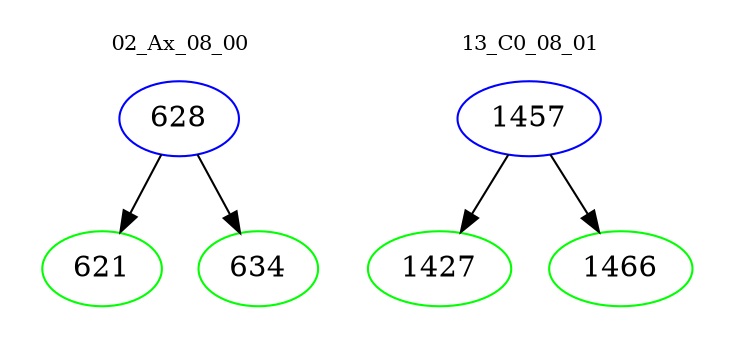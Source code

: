 digraph{
subgraph cluster_0 {
color = white
label = "02_Ax_08_00";
fontsize=10;
T0_628 [label="628", color="blue"]
T0_628 -> T0_621 [color="black"]
T0_621 [label="621", color="green"]
T0_628 -> T0_634 [color="black"]
T0_634 [label="634", color="green"]
}
subgraph cluster_1 {
color = white
label = "13_C0_08_01";
fontsize=10;
T1_1457 [label="1457", color="blue"]
T1_1457 -> T1_1427 [color="black"]
T1_1427 [label="1427", color="green"]
T1_1457 -> T1_1466 [color="black"]
T1_1466 [label="1466", color="green"]
}
}
